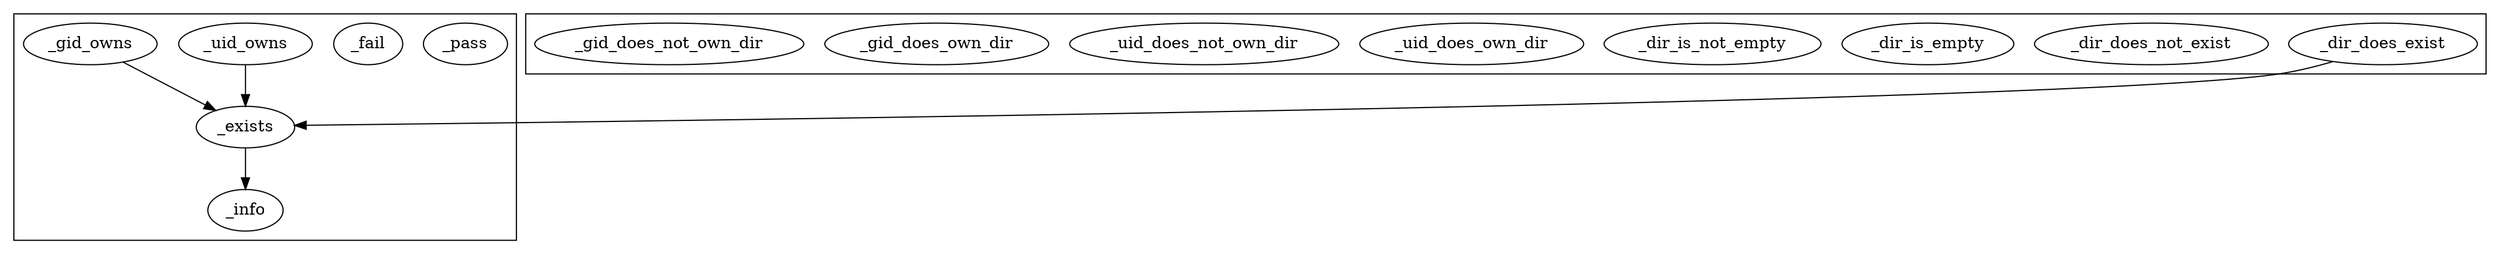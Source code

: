 digraph {
    subgraph cluster_davessb_common_module {
        _pass
        _fail
        _info
        _exists
        _uid_owns
        _gid_owns
    }

    subgraph cluster_davessb_dir_module {
        _dir_does_exist
        _dir_does_not_exist
        _dir_is_empty
        _dir_is_not_empty
        _uid_does_own_dir
        _uid_does_not_own_dir
        _gid_does_own_dir
        _gid_does_not_own_dir
    }

    _exists -> _info
    _uid_owns -> _exists
    _gid_owns -> _exists

    _dir_does_exist -> _exists
}
